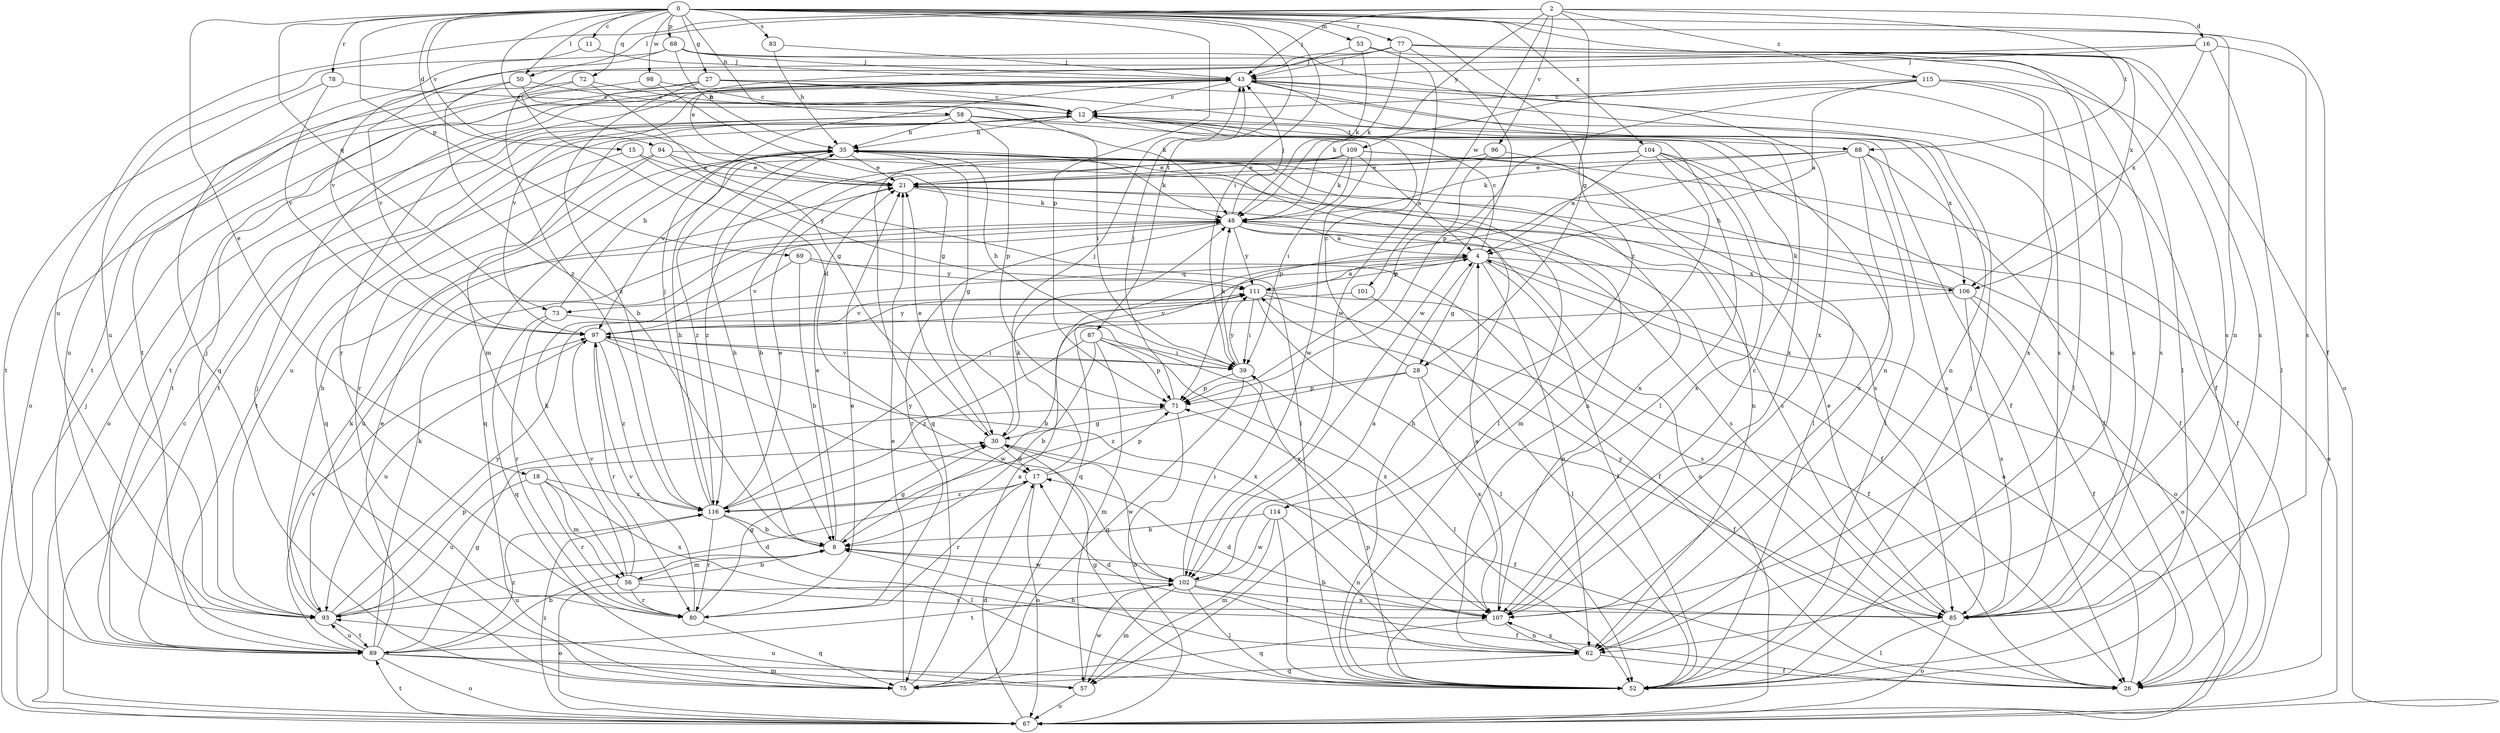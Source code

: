 strict digraph  {
0;
2;
4;
8;
11;
12;
15;
16;
17;
18;
21;
26;
27;
28;
30;
35;
39;
43;
48;
50;
52;
53;
56;
57;
58;
62;
67;
68;
69;
71;
72;
73;
75;
77;
78;
80;
83;
85;
87;
88;
89;
93;
94;
96;
97;
98;
101;
102;
104;
106;
107;
109;
111;
114;
115;
116;
0 -> 11  [label=c];
0 -> 15  [label=d];
0 -> 18  [label=e];
0 -> 21  [label=e];
0 -> 26  [label=f];
0 -> 27  [label=g];
0 -> 28  [label=g];
0 -> 39  [label=i];
0 -> 50  [label=l];
0 -> 53  [label=m];
0 -> 58  [label=n];
0 -> 62  [label=n];
0 -> 68  [label=p];
0 -> 69  [label=p];
0 -> 71  [label=p];
0 -> 72  [label=q];
0 -> 73  [label=q];
0 -> 77  [label=r];
0 -> 78  [label=r];
0 -> 83  [label=s];
0 -> 87  [label=t];
0 -> 94  [label=v];
0 -> 98  [label=w];
0 -> 104  [label=x];
0 -> 106  [label=x];
2 -> 16  [label=d];
2 -> 43  [label=j];
2 -> 50  [label=l];
2 -> 88  [label=t];
2 -> 93  [label=u];
2 -> 96  [label=v];
2 -> 101  [label=w];
2 -> 109  [label=y];
2 -> 114  [label=z];
2 -> 115  [label=z];
4 -> 12  [label=c];
4 -> 28  [label=g];
4 -> 52  [label=l];
4 -> 62  [label=n];
4 -> 67  [label=o];
4 -> 73  [label=q];
4 -> 75  [label=q];
4 -> 106  [label=x];
4 -> 111  [label=y];
8 -> 21  [label=e];
8 -> 30  [label=g];
8 -> 35  [label=h];
8 -> 56  [label=m];
8 -> 102  [label=w];
11 -> 43  [label=j];
11 -> 75  [label=q];
12 -> 35  [label=h];
12 -> 56  [label=m];
12 -> 88  [label=t];
12 -> 89  [label=t];
12 -> 93  [label=u];
12 -> 102  [label=w];
12 -> 106  [label=x];
15 -> 21  [label=e];
15 -> 52  [label=l];
15 -> 89  [label=t];
16 -> 43  [label=j];
16 -> 52  [label=l];
16 -> 85  [label=s];
16 -> 106  [label=x];
16 -> 116  [label=z];
17 -> 48  [label=k];
17 -> 67  [label=o];
17 -> 71  [label=p];
17 -> 80  [label=r];
17 -> 116  [label=z];
18 -> 56  [label=m];
18 -> 80  [label=r];
18 -> 93  [label=u];
18 -> 107  [label=x];
18 -> 116  [label=z];
21 -> 48  [label=k];
21 -> 67  [label=o];
21 -> 85  [label=s];
26 -> 4  [label=a];
27 -> 12  [label=c];
27 -> 62  [label=n];
27 -> 67  [label=o];
27 -> 85  [label=s];
27 -> 89  [label=t];
27 -> 116  [label=z];
28 -> 12  [label=c];
28 -> 26  [label=f];
28 -> 71  [label=p];
28 -> 107  [label=x];
28 -> 116  [label=z];
30 -> 17  [label=d];
30 -> 21  [label=e];
30 -> 26  [label=f];
30 -> 43  [label=j];
30 -> 102  [label=w];
35 -> 21  [label=e];
35 -> 30  [label=g];
35 -> 48  [label=k];
35 -> 52  [label=l];
35 -> 75  [label=q];
35 -> 107  [label=x];
35 -> 116  [label=z];
39 -> 35  [label=h];
39 -> 48  [label=k];
39 -> 52  [label=l];
39 -> 71  [label=p];
39 -> 75  [label=q];
39 -> 97  [label=v];
39 -> 111  [label=y];
43 -> 12  [label=c];
43 -> 26  [label=f];
43 -> 62  [label=n];
43 -> 80  [label=r];
43 -> 85  [label=s];
43 -> 97  [label=v];
43 -> 107  [label=x];
48 -> 4  [label=a];
48 -> 26  [label=f];
48 -> 43  [label=j];
48 -> 67  [label=o];
48 -> 80  [label=r];
48 -> 85  [label=s];
48 -> 93  [label=u];
48 -> 111  [label=y];
50 -> 8  [label=b];
50 -> 12  [label=c];
50 -> 48  [label=k];
50 -> 97  [label=v];
52 -> 30  [label=g];
52 -> 35  [label=h];
52 -> 43  [label=j];
52 -> 71  [label=p];
53 -> 43  [label=j];
53 -> 48  [label=k];
53 -> 62  [label=n];
53 -> 102  [label=w];
56 -> 8  [label=b];
56 -> 48  [label=k];
56 -> 67  [label=o];
56 -> 80  [label=r];
56 -> 85  [label=s];
56 -> 97  [label=v];
57 -> 67  [label=o];
57 -> 93  [label=u];
57 -> 102  [label=w];
58 -> 26  [label=f];
58 -> 35  [label=h];
58 -> 39  [label=i];
58 -> 52  [label=l];
58 -> 67  [label=o];
58 -> 71  [label=p];
58 -> 89  [label=t];
62 -> 8  [label=b];
62 -> 17  [label=d];
62 -> 26  [label=f];
62 -> 75  [label=q];
62 -> 107  [label=x];
67 -> 12  [label=c];
67 -> 17  [label=d];
67 -> 43  [label=j];
67 -> 89  [label=t];
67 -> 116  [label=z];
68 -> 35  [label=h];
68 -> 43  [label=j];
68 -> 85  [label=s];
68 -> 93  [label=u];
68 -> 97  [label=v];
68 -> 107  [label=x];
69 -> 8  [label=b];
69 -> 26  [label=f];
69 -> 97  [label=v];
69 -> 111  [label=y];
71 -> 30  [label=g];
71 -> 43  [label=j];
71 -> 67  [label=o];
72 -> 12  [label=c];
72 -> 17  [label=d];
72 -> 30  [label=g];
72 -> 93  [label=u];
73 -> 35  [label=h];
73 -> 75  [label=q];
73 -> 80  [label=r];
73 -> 107  [label=x];
75 -> 4  [label=a];
75 -> 21  [label=e];
75 -> 43  [label=j];
77 -> 21  [label=e];
77 -> 43  [label=j];
77 -> 48  [label=k];
77 -> 52  [label=l];
77 -> 67  [label=o];
77 -> 85  [label=s];
77 -> 89  [label=t];
77 -> 102  [label=w];
78 -> 12  [label=c];
78 -> 89  [label=t];
78 -> 97  [label=v];
80 -> 21  [label=e];
80 -> 30  [label=g];
80 -> 75  [label=q];
80 -> 97  [label=v];
83 -> 35  [label=h];
83 -> 43  [label=j];
85 -> 8  [label=b];
85 -> 21  [label=e];
85 -> 52  [label=l];
85 -> 67  [label=o];
85 -> 111  [label=y];
87 -> 8  [label=b];
87 -> 39  [label=i];
87 -> 57  [label=m];
87 -> 71  [label=p];
87 -> 107  [label=x];
87 -> 116  [label=z];
88 -> 21  [label=e];
88 -> 26  [label=f];
88 -> 48  [label=k];
88 -> 52  [label=l];
88 -> 71  [label=p];
88 -> 85  [label=s];
88 -> 107  [label=x];
89 -> 8  [label=b];
89 -> 21  [label=e];
89 -> 30  [label=g];
89 -> 48  [label=k];
89 -> 52  [label=l];
89 -> 57  [label=m];
89 -> 67  [label=o];
89 -> 93  [label=u];
89 -> 97  [label=v];
89 -> 116  [label=z];
93 -> 17  [label=d];
93 -> 35  [label=h];
93 -> 43  [label=j];
93 -> 48  [label=k];
93 -> 71  [label=p];
93 -> 89  [label=t];
93 -> 111  [label=y];
94 -> 21  [label=e];
94 -> 62  [label=n];
94 -> 75  [label=q];
94 -> 80  [label=r];
94 -> 111  [label=y];
96 -> 21  [label=e];
96 -> 62  [label=n];
96 -> 71  [label=p];
97 -> 39  [label=i];
97 -> 80  [label=r];
97 -> 93  [label=u];
97 -> 102  [label=w];
97 -> 107  [label=x];
97 -> 111  [label=y];
97 -> 116  [label=z];
98 -> 12  [label=c];
98 -> 30  [label=g];
98 -> 89  [label=t];
101 -> 52  [label=l];
101 -> 97  [label=v];
102 -> 4  [label=a];
102 -> 26  [label=f];
102 -> 39  [label=i];
102 -> 52  [label=l];
102 -> 57  [label=m];
102 -> 89  [label=t];
102 -> 93  [label=u];
102 -> 107  [label=x];
104 -> 4  [label=a];
104 -> 8  [label=b];
104 -> 21  [label=e];
104 -> 26  [label=f];
104 -> 52  [label=l];
104 -> 57  [label=m];
104 -> 107  [label=x];
104 -> 116  [label=z];
106 -> 8  [label=b];
106 -> 26  [label=f];
106 -> 35  [label=h];
106 -> 48  [label=k];
106 -> 67  [label=o];
106 -> 85  [label=s];
107 -> 4  [label=a];
107 -> 12  [label=c];
107 -> 17  [label=d];
107 -> 62  [label=n];
107 -> 75  [label=q];
109 -> 4  [label=a];
109 -> 21  [label=e];
109 -> 26  [label=f];
109 -> 39  [label=i];
109 -> 48  [label=k];
109 -> 75  [label=q];
109 -> 85  [label=s];
109 -> 97  [label=v];
111 -> 4  [label=a];
111 -> 26  [label=f];
111 -> 39  [label=i];
111 -> 52  [label=l];
111 -> 85  [label=s];
111 -> 97  [label=v];
114 -> 8  [label=b];
114 -> 52  [label=l];
114 -> 57  [label=m];
114 -> 62  [label=n];
114 -> 102  [label=w];
115 -> 4  [label=a];
115 -> 12  [label=c];
115 -> 48  [label=k];
115 -> 52  [label=l];
115 -> 71  [label=p];
115 -> 85  [label=s];
115 -> 107  [label=x];
116 -> 8  [label=b];
116 -> 21  [label=e];
116 -> 35  [label=h];
116 -> 43  [label=j];
116 -> 52  [label=l];
116 -> 80  [label=r];
116 -> 111  [label=y];
}
